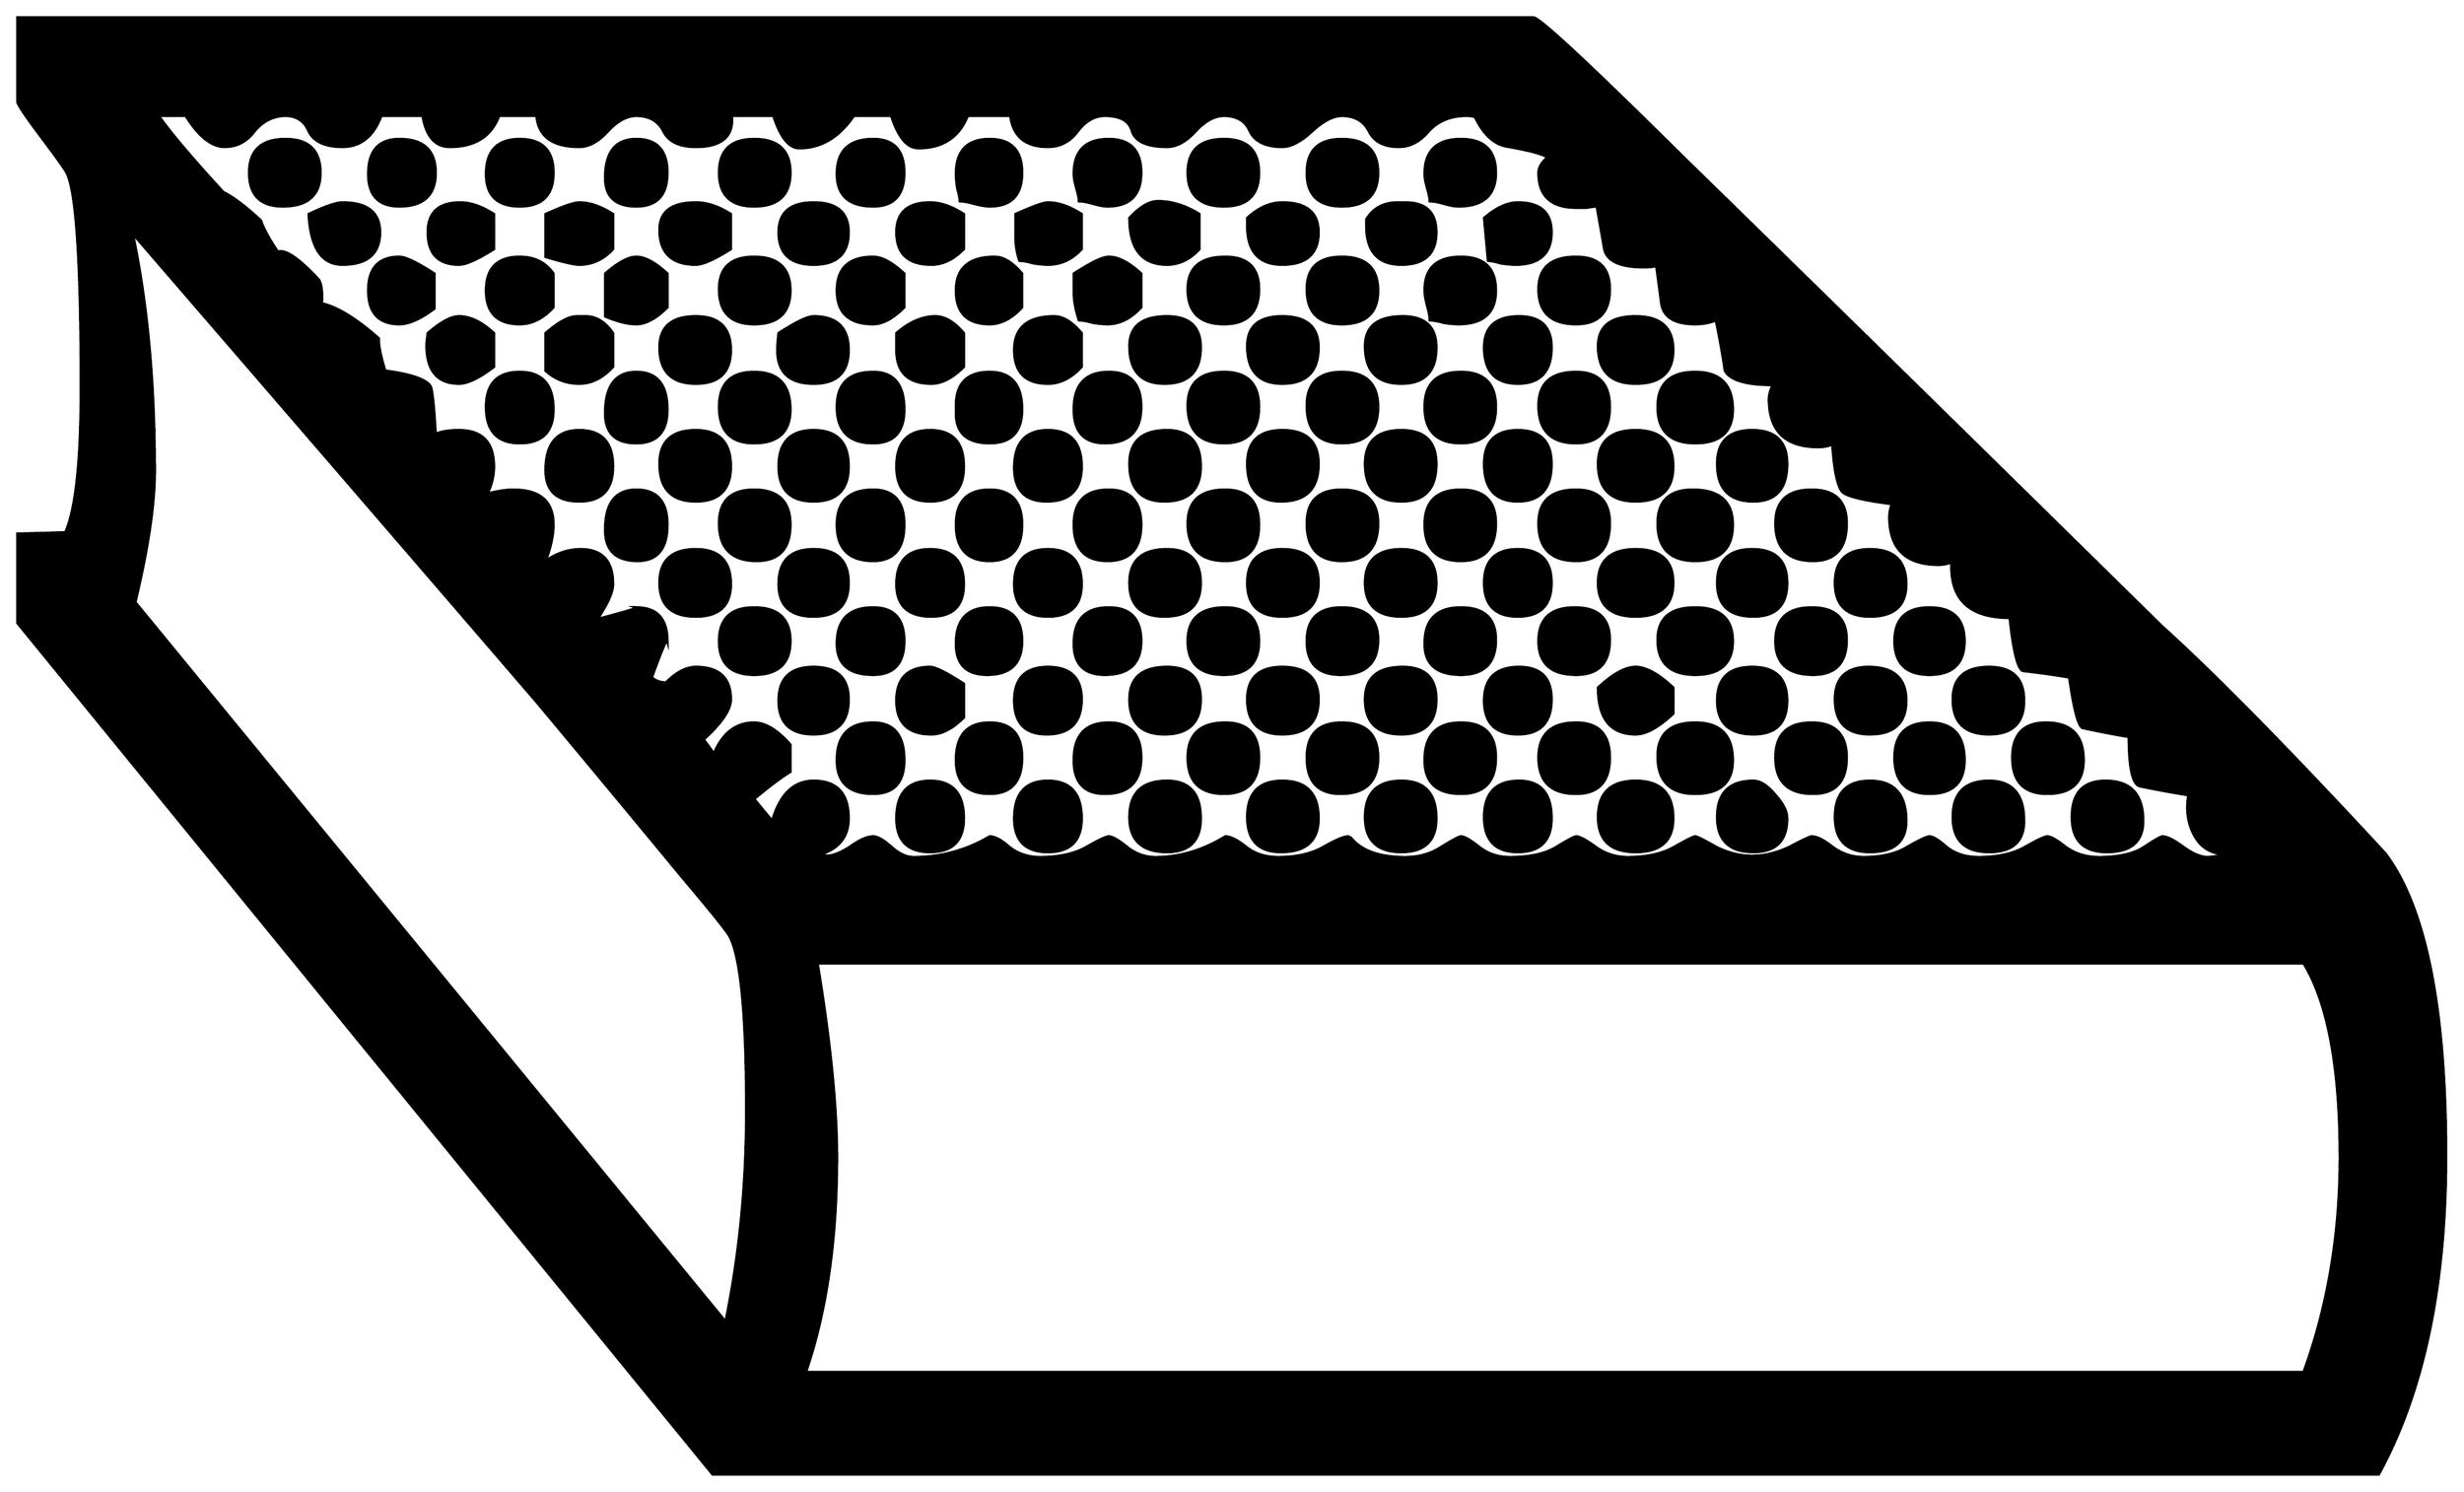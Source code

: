 


\begin{tikzpicture}[y=0.80pt, x=0.80pt, yscale=-1.0, xscale=1.0, inner sep=0pt, outer sep=0pt]
\begin{scope}[shift={(100.0,1870.0)},nonzero rule]
  \path[draw=.,fill=.,line width=1.600pt] (1958.0,-429.0) ..
    controls (1958.0,-328.333) and (1940.667,-246.333) ..
    (1906.0,-183.0) -- (619.0,-183.0) -- (82.0,-841.0) --
    (82.0,-910.0) -- (119.0,-911.0) .. controls (127.0,-929.0)
    and (131.0,-966.333) .. (131.0,-1023.0) .. controls
    (131.0,-1119.667) and (127.333,-1175.0) .. (120.0,-1189.0) ..
    controls (118.667,-1191.667) and (112.0,-1201.0) ..
    (100.0,-1217.0) .. controls (88.0,-1233.0) and
    (82.0,-1242.0) .. (82.0,-1244.0) -- (82.0,-1309.0) --
    (1253.0,-1309.0) .. controls (1257.667,-1309.0) and
    (1296.667,-1272.667) .. (1370.0,-1200.0) .. controls
    (1452.0,-1120.0) and (1574.667,-999.667) .. (1738.0,-839.0) ..
    controls (1779.333,-801.667) and (1837.0,-743.0) ..
    (1911.0,-663.0) .. controls (1942.333,-621.667) and
    (1958.0,-543.667) .. (1958.0,-429.0) -- cycle(1790.0,-662.0)
    .. controls (1778.0,-662.0) and (1769.333,-666.667) ..
    (1764.0,-676.0) .. controls (1758.667,-685.333) and
    (1757.0,-696.0) .. (1759.0,-708.0) .. controls
    (1746.333,-710.0) and (1733.667,-712.333) .. (1721.0,-715.0) ..
    controls (1715.667,-717.0) and (1713.0,-729.667) ..
    (1713.0,-753.0) .. controls (1701.0,-755.0) and
    (1689.0,-757.333) .. (1677.0,-760.0) .. controls
    (1673.667,-762.0) and (1670.333,-775.0) .. (1667.0,-799.0) ..
    controls (1655.0,-801.0) and (1643.0,-802.667) ..
    (1631.0,-804.0) .. controls (1627.0,-806.0) and
    (1623.667,-819.667) .. (1621.0,-845.0) .. controls
    (1589.667,-845.0) and (1574.667,-859.333) .. (1576.0,-888.0) ..
    controls (1572.667,-886.667) and (1569.333,-886.0) ..
    (1566.0,-886.0) .. controls (1540.667,-886.0) and
    (1528.0,-898.333) .. (1528.0,-923.0) .. controls
    (1528.0,-926.333) and (1528.667,-929.667) .. (1530.0,-933.0) ..
    controls (1508.667,-935.667) and (1496.0,-938.667) ..
    (1492.0,-942.0) .. controls (1488.0,-946.0) and
    (1485.333,-958.333) .. (1484.0,-979.0) .. controls
    (1480.667,-977.667) and (1477.0,-977.0) .. (1473.0,-977.0) ..
    controls (1447.667,-977.0) and (1435.0,-989.333) ..
    (1435.0,-1014.0) .. controls (1435.0,-1017.333) and
    (1436.0,-1021.0) .. (1438.0,-1025.0) .. controls
    (1417.333,-1025.0) and (1405.0,-1028.667) .. (1401.0,-1036.0) ..
    controls (1399.0,-1049.333) and (1396.667,-1062.333) ..
    (1394.0,-1075.0) .. controls (1389.333,-1073.0) and
    (1384.0,-1072.0) .. (1378.0,-1072.0) .. controls
    (1362.667,-1072.0) and (1354.0,-1077.0) .. (1352.0,-1087.0) ..
    controls (1350.667,-1097.0) and (1349.333,-1107.0) ..
    (1348.0,-1117.0) .. controls (1346.0,-1116.333) and
    (1342.667,-1116.0) .. (1338.0,-1116.0) .. controls
    (1320.667,-1116.0) and (1310.667,-1120.333) .. (1308.0,-1129.0) ..
    controls (1306.0,-1140.333) and (1304.0,-1151.667) ..
    (1302.0,-1163.0) .. controls (1300.667,-1163.0) and
    (1298.0,-1162.667) .. (1294.0,-1162.0) .. controls
    (1290.667,-1162.0) and (1288.0,-1162.0) .. (1286.0,-1162.0) ..
    controls (1266.667,-1162.0) and (1257.0,-1171.0) ..
    (1257.0,-1189.0) .. controls (1257.0,-1193.0) and
    (1259.333,-1197.0) .. (1264.0,-1201.0) .. controls
    (1259.333,-1203.667) and (1249.333,-1206.333) .. (1234.0,-1209.0) ..
    controls (1223.333,-1210.333) and (1214.667,-1218.0) ..
    (1208.0,-1232.0) .. controls (1206.667,-1232.667) and
    (1204.333,-1233.0) .. (1201.0,-1233.0) .. controls
    (1189.0,-1233.0) and (1179.333,-1229.0) .. (1172.0,-1221.0) ..
    controls (1165.333,-1213.0) and (1157.667,-1209.0) ..
    (1149.0,-1209.0) .. controls (1137.667,-1209.0) and
    (1130.0,-1213.0) .. (1126.0,-1221.0) .. controls
    (1122.0,-1229.0) and (1115.0,-1233.0) .. (1105.0,-1233.0) ..
    controls (1098.333,-1233.0) and (1090.667,-1229.0) ..
    (1082.0,-1221.0) .. controls (1073.333,-1213.0) and
    (1065.667,-1209.0) .. (1059.0,-1209.0) .. controls
    (1046.333,-1209.0) and (1038.0,-1213.0) .. (1034.0,-1221.0) ..
    controls (1030.667,-1229.0) and (1024.0,-1233.0) ..
    (1014.0,-1233.0) .. controls (1006.667,-1233.0) and
    (999.333,-1229.0) .. (992.0,-1221.0) .. controls
    (984.667,-1213.0) and (977.333,-1209.0) .. (970.0,-1209.0) ..
    controls (954.667,-1209.0) and (945.667,-1213.0) ..
    (943.0,-1221.0) .. controls (941.0,-1229.0) and
    (934.0,-1233.0) .. (922.0,-1233.0) .. controls
    (914.0,-1233.0) and (907.0,-1229.0) .. (901.0,-1221.0) ..
    controls (895.0,-1213.0) and (887.333,-1209.0) ..
    (878.0,-1209.0) .. controls (860.667,-1209.0) and
    (851.0,-1217.0) .. (849.0,-1233.0) -- (816.0,-1233.0) ..
    controls (809.333,-1216.333) and (796.667,-1208.0) ..
    (778.0,-1208.0) .. controls (769.333,-1208.0) and
    (762.333,-1216.333) .. (757.0,-1233.0) -- (728.0,-1233.0) ..
    controls (716.667,-1216.333) and (702.667,-1208.0) ..
    (686.0,-1208.0) .. controls (678.0,-1208.0) and
    (671.333,-1216.333) .. (666.0,-1233.0) -- (633.0,-1233.0) ..
    controls (633.667,-1232.333) and (634.0,-1231.333) ..
    (634.0,-1230.0) .. controls (634.0,-1216.0) and
    (624.667,-1209.0) .. (606.0,-1209.0) .. controls
    (593.333,-1209.0) and (585.0,-1213.0) .. (581.0,-1221.0) ..
    controls (577.0,-1229.0) and (570.0,-1233.0) ..
    (560.0,-1233.0) .. controls (552.667,-1233.0) and
    (545.333,-1229.0) .. (538.0,-1221.0) .. controls
    (530.667,-1213.0) and (523.333,-1209.0) .. (516.0,-1209.0) ..
    controls (495.333,-1209.0) and (484.333,-1217.0) ..
    (483.0,-1233.0) -- (454.0,-1233.0) .. controls
    (448.0,-1217.0) and (435.333,-1209.0) .. (416.0,-1209.0) ..
    controls (404.667,-1209.0) and (397.667,-1217.0) ..
    (395.0,-1233.0) -- (363.0,-1233.0) .. controls
    (357.0,-1217.0) and (347.0,-1209.0) .. (333.0,-1209.0) ..
    controls (319.667,-1209.0) and (311.0,-1213.0) ..
    (307.0,-1221.0) .. controls (303.667,-1229.0) and
    (297.667,-1233.0) .. (289.0,-1233.0) .. controls
    (279.667,-1233.0) and (271.667,-1229.0) .. (265.0,-1221.0) ..
    controls (259.0,-1213.0) and (251.333,-1209.0) ..
    (242.0,-1209.0) .. controls (232.0,-1209.0) and
    (222.0,-1217.0) .. (212.0,-1233.0) -- (191.0,-1233.0) ..
    controls (201.0,-1219.0) and (217.667,-1199.333) ..
    (241.0,-1174.0) .. controls (249.0,-1170.0) and
    (258.667,-1162.667) .. (270.0,-1152.0) .. controls
    (272.0,-1146.0) and (276.333,-1138.0) .. (283.0,-1128.0) ..
    controls (289.0,-1130.0) and (299.667,-1122.667) ..
    (315.0,-1106.0) .. controls (317.0,-1102.0) and
    (317.667,-1096.0) .. (317.0,-1088.0) .. controls
    (329.0,-1085.333) and (343.667,-1076.333) .. (361.0,-1061.0) ..
    controls (361.0,-1055.0) and (362.667,-1046.667) ..
    (366.0,-1036.0) .. controls (386.0,-1033.333) and
    (397.667,-1029.333) .. (401.0,-1024.0) .. controls
    (402.333,-1022.0) and (403.667,-1009.667) .. (405.0,-987.0) ..
    controls (409.0,-989.0) and (415.0,-990.0) .. (423.0,-990.0)
    .. controls (441.0,-990.0) and (450.0,-980.667) ..
    (450.0,-962.0) .. controls (450.0,-954.667) and (448.333,-947.667)
    .. (445.0,-941.0) .. controls (453.0,-943.0) and
    (459.667,-944.0) .. (465.0,-944.0) .. controls (485.667,-944.0)
    and (496.0,-935.0) .. (496.0,-917.0) .. controls
    (496.0,-909.0) and (494.0,-899.667) .. (490.0,-889.0) ..
    controls (498.667,-895.0) and (507.667,-898.0) .. (517.0,-898.0)
    .. controls (533.667,-898.0) and (542.0,-889.0) ..
    (542.0,-871.0) .. controls (542.0,-865.0) and (538.0,-856.0)
    .. (530.0,-844.0) .. controls (552.667,-850.0) and
    (562.667,-853.0) .. (560.0,-853.0) .. controls (576.0,-853.0)
    and (584.0,-844.333) .. (584.0,-827.0) .. controls
    (584.0,-830.333) and (580.0,-821.0) .. (572.0,-799.0) ..
    controls (574.667,-796.333) and (578.333,-795.0) .. (583.0,-795.0)
    .. controls (591.0,-803.0) and (598.667,-807.0) ..
    (606.0,-807.0) .. controls (624.0,-807.0) and (633.0,-798.667)
    .. (633.0,-782.0) .. controls (633.0,-774.0) and
    (626.0,-763.667) .. (612.0,-751.0) .. controls (614.0,-748.333)
    and (616.667,-744.667) .. (620.0,-740.0) .. controls
    (626.667,-756.0) and (637.0,-764.0) .. (651.0,-764.0) ..
    controls (659.667,-764.0) and (669.0,-758.333) .. (679.0,-747.0)
    -- (679.0,-726.0) .. controls (672.333,-722.0) and
    (663.0,-715.0) .. (651.0,-705.0) .. controls (651.0,-705.0)
    and (655.667,-699.333) .. (665.0,-688.0) .. controls
    (671.0,-708.667) and (681.667,-719.0) .. (697.0,-719.0) ..
    controls (715.0,-719.0) and (724.0,-709.333) .. (724.0,-690.0)
    .. controls (724.0,-676.0) and (716.667,-666.667) ..
    (702.0,-662.0) .. controls (703.333,-662.0) and (705.0,-661.667)
    .. (707.0,-661.0) .. controls (711.667,-661.0) and
    (717.667,-663.333) .. (725.0,-668.0) .. controls (732.333,-673.333)
    and (738.333,-676.0) .. (743.0,-676.0) .. controls
    (746.333,-676.0) and (751.0,-673.333) .. (757.0,-668.0) ..
    controls (763.0,-662.667) and (768.667,-660.0) .. (774.0,-660.0)
    .. controls (795.333,-660.0) and (815.0,-665.333) ..
    (833.0,-676.0) .. controls (837.0,-676.0) and (842.0,-673.333)
    .. (848.0,-668.0) .. controls (854.667,-662.667) and
    (862.667,-660.0) .. (872.0,-660.0) .. controls (886.667,-660.0)
    and (898.667,-662.667) .. (908.0,-668.0) .. controls
    (917.333,-673.333) and (923.0,-676.0) .. (925.0,-676.0) ..
    controls (927.667,-676.0) and (932.333,-673.333) .. (939.0,-668.0)
    .. controls (945.667,-662.667) and (953.0,-660.0) ..
    (961.0,-660.0) .. controls (979.667,-660.0) and (997.667,-665.333)
    .. (1015.0,-676.0) .. controls (1019.0,-676.0) and
    (1024.333,-673.333) .. (1031.0,-668.0) .. controls
    (1037.667,-662.667) and (1046.0,-660.0) .. (1056.0,-660.0) ..
    controls (1070.0,-660.0) and (1081.667,-662.667) ..
    (1091.0,-668.0) .. controls (1100.333,-673.333) and
    (1106.667,-676.0) .. (1110.0,-676.0) -- (1112.0,-675.0) ..
    controls (1120.0,-665.0) and (1134.0,-660.0) ..
    (1154.0,-660.0) .. controls (1164.667,-660.0) and
    (1174.0,-662.667) .. (1182.0,-668.0) .. controls
    (1190.667,-673.333) and (1195.667,-676.0) .. (1197.0,-676.0) ..
    controls (1199.667,-676.0) and (1204.333,-673.333) ..
    (1211.0,-668.0) .. controls (1217.667,-662.667) and
    (1225.667,-660.0) .. (1235.0,-660.0) .. controls
    (1250.333,-660.0) and (1262.333,-662.667) .. (1271.0,-668.0) ..
    controls (1279.667,-673.333) and (1284.667,-676.0) ..
    (1286.0,-676.0) .. controls (1288.667,-676.0) and
    (1293.667,-673.333) .. (1301.0,-668.0) .. controls
    (1308.333,-662.667) and (1316.667,-660.0) .. (1326.0,-660.0) ..
    controls (1340.667,-660.0) and (1352.667,-662.667) ..
    (1362.0,-668.0) .. controls (1371.333,-673.333) and
    (1376.667,-676.0) .. (1378.0,-676.0) .. controls
    (1379.333,-676.0) and (1384.667,-673.333) .. (1394.0,-668.0) ..
    controls (1403.333,-663.333) and (1412.667,-661.0) ..
    (1422.0,-661.0) .. controls (1431.333,-661.0) and
    (1441.0,-663.333) .. (1451.0,-668.0) .. controls
    (1461.0,-673.333) and (1466.667,-676.0) .. (1468.0,-676.0) ..
    controls (1472.0,-676.0) and (1477.333,-673.333) ..
    (1484.0,-668.0) .. controls (1491.333,-662.667) and
    (1499.333,-660.0) .. (1508.0,-660.0) .. controls
    (1522.0,-660.0) and (1533.333,-662.667) .. (1542.0,-668.0) ..
    controls (1551.333,-673.333) and (1557.0,-676.0) ..
    (1559.0,-676.0) .. controls (1561.667,-676.0) and
    (1566.0,-673.333) .. (1572.0,-668.0) .. controls
    (1578.667,-662.667) and (1587.0,-660.0) .. (1597.0,-660.0) ..
    controls (1611.667,-660.0) and (1623.667,-662.667) ..
    (1633.0,-668.0) .. controls (1642.333,-673.333) and
    (1648.0,-676.0) .. (1650.0,-676.0) .. controls
    (1652.667,-676.0) and (1657.333,-673.333) .. (1664.0,-668.0) ..
    controls (1671.333,-662.667) and (1680.0,-660.0) ..
    (1690.0,-660.0) .. controls (1705.333,-660.0) and
    (1717.0,-662.667) .. (1725.0,-668.0) .. controls
    (1733.0,-673.333) and (1737.667,-676.0) .. (1739.0,-676.0) ..
    controls (1742.333,-676.0) and (1747.667,-673.333) ..
    (1755.0,-668.0) .. controls (1762.333,-662.667) and
    (1768.667,-660.0) .. (1774.0,-660.0) .. controls
    (1775.333,-660.0) and (1780.667,-660.667) .. (1790.0,-662.0) --
    cycle(1876.0,-428.0) .. controls (1876.0,-497.333) and
    (1866.667,-547.333) .. (1848.0,-578.0) -- (700.0,-578.0) ..
    controls (710.0,-517.333) and (715.0,-467.333) .. (715.0,-428.0)
    .. controls (715.0,-364.0) and (707.0,-308.667) ..
    (691.0,-262.0) -- (1848.0,-262.0) .. controls
    (1866.667,-313.333) and (1876.0,-368.667) .. (1876.0,-428.0) --
    cycle(645.0,-464.0) .. controls (645.0,-538.0) and
    (640.667,-583.0) .. (632.0,-599.0) .. controls (629.333,-603.667)
    and (617.0,-619.0) .. (595.0,-645.0) .. controls
    (570.333,-675.0) and (533.0,-720.0) .. (483.0,-780.0) ..
    controls (413.667,-860.667) and (309.667,-981.333) ..
    (171.0,-1142.0) .. controls (182.333,-1088.667) and
    (188.0,-1027.333) .. (188.0,-958.0) .. controls (188.0,-932.667)
    and (183.0,-899.0) .. (173.0,-857.0) -- (629.0,-301.0) ..
    controls (639.667,-353.0) and (645.0,-407.333) .. (645.0,-464.0)
    -- cycle(1724.0,-688.0) .. controls (1724.0,-672.0) and
    (1714.667,-664.0) .. (1696.0,-664.0) .. controls
    (1678.0,-664.0) and (1669.0,-673.0) .. (1669.0,-691.0) ..
    controls (1669.0,-709.667) and (1677.667,-719.0) ..
    (1695.0,-719.0) .. controls (1714.333,-719.0) and
    (1724.0,-708.667) .. (1724.0,-688.0) -- cycle(1678.0,-735.0)
    .. controls (1678.0,-717.667) and (1668.667,-709.0) ..
    (1650.0,-709.0) .. controls (1632.0,-709.0) and
    (1623.0,-718.333) .. (1623.0,-737.0) .. controls
    (1623.0,-755.0) and (1631.667,-764.0) .. (1649.0,-764.0) ..
    controls (1668.333,-764.0) and (1678.0,-754.333) ..
    (1678.0,-735.0) -- cycle(1586.0,-827.0) .. controls
    (1586.0,-809.667) and (1577.0,-801.0) .. (1559.0,-801.0) ..
    controls (1541.0,-801.0) and (1532.0,-809.667) ..
    (1532.0,-827.0) .. controls (1532.0,-844.333) and
    (1541.0,-853.0) .. (1559.0,-853.0) .. controls
    (1577.0,-853.0) and (1586.0,-844.333) .. (1586.0,-827.0) --
    cycle(1224.0,-1189.0) .. controls (1224.0,-1171.667) and
    (1214.333,-1163.0) .. (1195.0,-1163.0) .. controls
    (1192.333,-1163.0) and (1188.667,-1163.667) .. (1184.0,-1165.0) ..
    controls (1179.333,-1166.333) and (1175.667,-1167.0) ..
    (1173.0,-1167.0) .. controls (1173.0,-1169.0) and
    (1172.333,-1172.333) .. (1171.0,-1177.0) .. controls
    (1169.667,-1181.667) and (1169.0,-1185.333) .. (1169.0,-1188.0) ..
    controls (1169.0,-1206.0) and (1178.333,-1215.0) ..
    (1197.0,-1215.0) .. controls (1215.0,-1215.0) and
    (1224.0,-1206.333) .. (1224.0,-1189.0) --
    cycle(1407.0,-1006.0) .. controls (1407.0,-988.667) and
    (1397.333,-980.0) .. (1378.0,-980.0) .. controls
    (1358.667,-980.0) and (1349.0,-989.333) .. (1349.0,-1008.0) ..
    controls (1349.0,-1026.0) and (1358.667,-1035.0) ..
    (1378.0,-1035.0) .. controls (1397.333,-1035.0) and
    (1407.0,-1025.333) .. (1407.0,-1006.0) -- cycle(1541.0,-871.0)
    .. controls (1541.0,-854.333) and (1531.667,-846.0) ..
    (1513.0,-846.0) .. controls (1495.0,-846.0) and
    (1486.0,-854.667) .. (1486.0,-872.0) .. controls
    (1486.0,-889.333) and (1495.0,-898.0) .. (1513.0,-898.0) ..
    controls (1531.667,-898.0) and (1541.0,-889.0) ..
    (1541.0,-871.0) -- cycle(1632.0,-781.0) .. controls
    (1632.0,-763.667) and (1623.0,-755.0) .. (1605.0,-755.0) ..
    controls (1586.333,-755.0) and (1577.0,-764.0) ..
    (1577.0,-782.0) .. controls (1577.0,-798.667) and
    (1586.333,-807.0) .. (1605.0,-807.0) .. controls
    (1623.0,-807.0) and (1632.0,-798.333) .. (1632.0,-781.0) --
    cycle(1449.0,-964.0) .. controls (1449.0,-944.667) and
    (1440.333,-935.0) .. (1423.0,-935.0) .. controls
    (1404.333,-935.0) and (1395.0,-944.667) .. (1395.0,-964.0) ..
    controls (1395.0,-981.333) and (1404.0,-990.0) ..
    (1422.0,-990.0) .. controls (1440.0,-990.0) and
    (1449.0,-981.333) .. (1449.0,-964.0) -- cycle(1361.0,-1052.0)
    .. controls (1361.0,-1034.667) and (1351.333,-1026.0) ..
    (1332.0,-1026.0) .. controls (1312.667,-1026.0) and
    (1303.0,-1035.667) .. (1303.0,-1055.0) .. controls
    (1303.0,-1070.333) and (1312.667,-1078.0) .. (1332.0,-1078.0) ..
    controls (1351.333,-1078.0) and (1361.0,-1069.333) ..
    (1361.0,-1052.0) -- cycle(1495.0,-918.0) .. controls
    (1495.0,-898.667) and (1486.333,-889.0) .. (1469.0,-889.0) ..
    controls (1449.667,-889.0) and (1440.0,-898.667) ..
    (1440.0,-918.0) .. controls (1440.0,-935.333) and
    (1449.333,-944.0) .. (1468.0,-944.0) .. controls
    (1486.0,-944.0) and (1495.0,-935.333) .. (1495.0,-918.0) --
    cycle(1267.0,-1143.0) .. controls (1267.0,-1126.333) and
    (1257.667,-1118.0) .. (1239.0,-1118.0) .. controls
    (1236.333,-1118.0) and (1232.667,-1118.333) .. (1228.0,-1119.0) ..
    controls (1223.333,-1120.333) and (1220.0,-1121.0) ..
    (1218.0,-1121.0) .. controls (1217.333,-1128.333) and
    (1216.333,-1139.333) .. (1215.0,-1154.0) .. controls
    (1224.333,-1162.0) and (1233.0,-1166.0) .. (1241.0,-1166.0) ..
    controls (1258.333,-1166.0) and (1267.0,-1158.333) ..
    (1267.0,-1143.0) -- cycle(1312.0,-1099.0) .. controls
    (1312.0,-1081.0) and (1303.333,-1072.0) .. (1286.0,-1072.0) ..
    controls (1266.667,-1072.0) and (1257.0,-1081.0) ..
    (1257.0,-1099.0) .. controls (1257.0,-1115.667) and
    (1266.667,-1124.0) .. (1286.0,-1124.0) .. controls
    (1303.333,-1124.0) and (1312.0,-1115.667) .. (1312.0,-1099.0) --
    cycle(1632.0,-688.0) .. controls (1632.0,-672.0) and
    (1623.0,-664.0) .. (1605.0,-664.0) .. controls
    (1586.333,-664.0) and (1577.0,-673.0) .. (1577.0,-691.0) ..
    controls (1577.0,-709.667) and (1586.333,-719.0) ..
    (1605.0,-719.0) .. controls (1623.0,-719.0) and
    (1632.0,-708.667) .. (1632.0,-688.0) -- cycle(1586.0,-735.0)
    .. controls (1586.0,-717.667) and (1577.0,-709.0) ..
    (1559.0,-709.0) .. controls (1541.0,-709.0) and
    (1532.0,-718.333) .. (1532.0,-737.0) .. controls
    (1532.0,-755.0) and (1541.0,-764.0) .. (1559.0,-764.0) ..
    controls (1577.0,-764.0) and (1586.0,-754.333) ..
    (1586.0,-735.0) -- cycle(1133.0,-1189.0) .. controls
    (1133.0,-1171.667) and (1123.667,-1163.0) .. (1105.0,-1163.0) ..
    controls (1087.0,-1163.0) and (1078.0,-1171.667) ..
    (1078.0,-1189.0) .. controls (1078.0,-1206.333) and
    (1087.0,-1215.0) .. (1105.0,-1215.0) .. controls
    (1123.667,-1215.0) and (1133.0,-1206.333) .. (1133.0,-1189.0) --
    cycle(1224.0,-1098.0) .. controls (1224.0,-1080.667) and
    (1214.333,-1072.0) .. (1195.0,-1072.0) .. controls
    (1192.333,-1072.0) and (1188.667,-1072.333) .. (1184.0,-1073.0) ..
    controls (1179.333,-1074.333) and (1175.667,-1075.0) ..
    (1173.0,-1075.0) .. controls (1173.0,-1077.667) and
    (1172.333,-1081.333) .. (1171.0,-1086.0) .. controls
    (1169.667,-1091.333) and (1169.0,-1095.333) .. (1169.0,-1098.0) ..
    controls (1169.0,-1115.333) and (1178.333,-1124.0) ..
    (1197.0,-1124.0) .. controls (1215.0,-1124.0) and
    (1224.0,-1115.333) .. (1224.0,-1098.0) -- cycle(1361.0,-962.0)
    .. controls (1361.0,-944.0) and (1351.333,-935.0) ..
    (1332.0,-935.0) .. controls (1312.667,-935.0) and
    (1303.0,-944.667) .. (1303.0,-964.0) .. controls
    (1303.0,-981.333) and (1312.667,-990.0) .. (1332.0,-990.0) ..
    controls (1351.333,-990.0) and (1361.0,-980.667) ..
    (1361.0,-962.0) -- cycle(1407.0,-917.0) .. controls
    (1407.0,-898.333) and (1397.333,-889.0) .. (1378.0,-889.0) ..
    controls (1358.667,-889.0) and (1349.0,-898.667) ..
    (1349.0,-918.0) .. controls (1349.0,-935.333) and
    (1358.0,-944.0) .. (1376.0,-944.0) .. controls
    (1396.667,-944.0) and (1407.0,-935.0) .. (1407.0,-917.0) --
    cycle(1495.0,-828.0) .. controls (1495.0,-810.0) and
    (1486.333,-801.0) .. (1469.0,-801.0) .. controls
    (1449.667,-801.0) and (1440.0,-809.667) .. (1440.0,-827.0) ..
    controls (1440.0,-844.333) and (1449.333,-853.0) ..
    (1468.0,-853.0) .. controls (1486.0,-853.0) and
    (1495.0,-844.667) .. (1495.0,-828.0) -- cycle(1541.0,-781.0)
    .. controls (1541.0,-763.667) and (1531.667,-755.0) ..
    (1513.0,-755.0) .. controls (1495.0,-755.0) and
    (1486.0,-764.0) .. (1486.0,-782.0) .. controls
    (1486.0,-798.667) and (1494.667,-807.0) .. (1512.0,-807.0) ..
    controls (1531.333,-807.0) and (1541.0,-798.333) ..
    (1541.0,-781.0) -- cycle(1449.0,-872.0) .. controls
    (1449.0,-854.667) and (1440.333,-846.0) .. (1423.0,-846.0) ..
    controls (1404.333,-846.0) and (1395.0,-854.667) ..
    (1395.0,-872.0) .. controls (1395.0,-889.333) and
    (1404.0,-898.0) .. (1422.0,-898.0) .. controls
    (1440.0,-898.0) and (1449.0,-889.333) .. (1449.0,-872.0) --
    cycle(1178.0,-1143.0) .. controls (1178.0,-1126.333) and
    (1169.0,-1118.0) .. (1151.0,-1118.0) .. controls
    (1133.0,-1118.0) and (1124.0,-1128.0) .. (1124.0,-1148.0) --
    (1124.0,-1153.0) .. controls (1129.333,-1161.667) and
    (1137.333,-1166.0) .. (1148.0,-1166.0) -- (1154.0,-1166.0) ..
    controls (1170.0,-1166.0) and (1178.0,-1158.333) ..
    (1178.0,-1143.0) -- cycle(1267.0,-1054.0) .. controls
    (1267.0,-1035.333) and (1258.333,-1026.0) .. (1241.0,-1026.0) ..
    controls (1223.667,-1026.0) and (1215.0,-1035.333) ..
    (1215.0,-1054.0) .. controls (1215.0,-1070.0) and
    (1224.0,-1078.0) .. (1242.0,-1078.0) .. controls
    (1258.667,-1078.0) and (1267.0,-1070.0) .. (1267.0,-1054.0) --
    cycle(1312.0,-1008.0) .. controls (1312.0,-989.333) and
    (1303.333,-980.0) .. (1286.0,-980.0) .. controls
    (1266.667,-980.0) and (1257.0,-989.667) .. (1257.0,-1009.0) ..
    controls (1257.0,-1026.333) and (1266.667,-1035.0) ..
    (1286.0,-1035.0) .. controls (1303.333,-1035.0) and
    (1312.0,-1026.0) .. (1312.0,-1008.0) -- cycle(1407.0,-827.0)
    .. controls (1407.0,-809.667) and (1397.333,-801.0) ..
    (1378.0,-801.0) .. controls (1358.667,-801.0) and
    (1349.0,-810.0) .. (1349.0,-828.0) .. controls
    (1349.0,-844.667) and (1358.667,-853.0) .. (1378.0,-853.0) ..
    controls (1397.333,-853.0) and (1407.0,-844.333) ..
    (1407.0,-827.0) -- cycle(1541.0,-688.0) .. controls
    (1541.0,-672.0) and (1531.667,-664.0) .. (1513.0,-664.0) ..
    controls (1495.0,-664.0) and (1486.0,-673.0) ..
    (1486.0,-691.0) .. controls (1486.0,-709.667) and
    (1495.0,-719.0) .. (1513.0,-719.0) .. controls
    (1531.667,-719.0) and (1541.0,-708.667) .. (1541.0,-688.0) --
    cycle(1224.0,-1008.0) .. controls (1224.0,-989.333) and
    (1215.0,-980.0) .. (1197.0,-980.0) .. controls
    (1178.333,-980.0) and (1169.0,-989.333) .. (1169.0,-1008.0) ..
    controls (1169.0,-1026.0) and (1178.333,-1035.0) ..
    (1197.0,-1035.0) .. controls (1215.0,-1035.0) and
    (1224.0,-1026.0) .. (1224.0,-1008.0) -- cycle(1361.0,-872.0)
    .. controls (1361.0,-854.667) and (1351.333,-846.0) ..
    (1332.0,-846.0) .. controls (1312.667,-846.0) and
    (1303.0,-854.667) .. (1303.0,-872.0) .. controls
    (1303.0,-889.333) and (1312.667,-898.0) .. (1332.0,-898.0) ..
    controls (1351.333,-898.0) and (1361.0,-889.333) ..
    (1361.0,-872.0) -- cycle(1495.0,-737.0) .. controls
    (1495.0,-718.333) and (1486.333,-709.0) .. (1469.0,-709.0) ..
    controls (1449.667,-709.0) and (1440.0,-718.333) ..
    (1440.0,-737.0) .. controls (1440.0,-755.0) and
    (1449.333,-764.0) .. (1468.0,-764.0) .. controls
    (1486.0,-764.0) and (1495.0,-755.0) .. (1495.0,-737.0) --
    cycle(1133.0,-1098.0) .. controls (1133.0,-1080.667) and
    (1123.667,-1072.0) .. (1105.0,-1072.0) .. controls
    (1087.0,-1072.0) and (1078.0,-1081.0) .. (1078.0,-1099.0) ..
    controls (1078.0,-1115.667) and (1087.0,-1124.0) ..
    (1105.0,-1124.0) .. controls (1123.667,-1124.0) and
    (1133.0,-1115.333) .. (1133.0,-1098.0) -- cycle(1267.0,-964.0)
    .. controls (1267.0,-944.667) and (1258.333,-935.0) ..
    (1241.0,-935.0) .. controls (1223.667,-935.0) and
    (1215.0,-944.667) .. (1215.0,-964.0) .. controls
    (1215.0,-981.333) and (1223.667,-990.0) .. (1241.0,-990.0) ..
    controls (1258.333,-990.0) and (1267.0,-981.333) ..
    (1267.0,-964.0) -- cycle(1449.0,-781.0) .. controls
    (1449.0,-763.667) and (1440.333,-755.0) .. (1423.0,-755.0) ..
    controls (1404.333,-755.0) and (1395.0,-763.667) ..
    (1395.0,-781.0) .. controls (1395.0,-798.333) and
    (1404.0,-807.0) .. (1422.0,-807.0) .. controls
    (1440.0,-807.0) and (1449.0,-798.333) .. (1449.0,-781.0) --
    cycle(1041.0,-1189.0) .. controls (1041.0,-1171.667) and
    (1032.0,-1163.0) .. (1014.0,-1163.0) .. controls
    (995.333,-1163.0) and (986.0,-1171.667) .. (986.0,-1189.0) ..
    controls (986.0,-1206.333) and (995.333,-1215.0) ..
    (1014.0,-1215.0) .. controls (1032.0,-1215.0) and
    (1041.0,-1206.333) .. (1041.0,-1189.0) --
    cycle(1178.0,-1054.0) .. controls (1178.0,-1035.333) and
    (1169.0,-1026.0) .. (1151.0,-1026.0) .. controls
    (1132.333,-1026.0) and (1123.0,-1035.667) .. (1123.0,-1055.0) ..
    controls (1123.0,-1070.333) and (1132.667,-1078.0) ..
    (1152.0,-1078.0) .. controls (1169.333,-1078.0) and
    (1178.0,-1070.0) .. (1178.0,-1054.0) --
    cycle(1087.0,-1143.0) .. controls (1087.0,-1126.333) and
    (1077.667,-1118.0) .. (1059.0,-1118.0) .. controls
    (1041.0,-1118.0) and (1032.0,-1128.0) .. (1032.0,-1148.0) --
    (1032.0,-1154.0) .. controls (1040.667,-1162.0) and
    (1049.667,-1166.0) .. (1059.0,-1166.0) .. controls
    (1077.667,-1166.0) and (1087.0,-1158.333) .. (1087.0,-1143.0) --
    cycle(1312.0,-918.0) .. controls (1312.0,-898.667) and
    (1303.333,-889.0) .. (1286.0,-889.0) .. controls
    (1266.667,-889.0) and (1257.0,-898.667) .. (1257.0,-918.0) ..
    controls (1257.0,-935.333) and (1266.667,-944.0) ..
    (1286.0,-944.0) .. controls (1303.333,-944.0) and
    (1312.0,-935.333) .. (1312.0,-918.0) -- cycle(1407.0,-735.0)
    .. controls (1407.0,-717.667) and (1397.333,-709.0) ..
    (1378.0,-709.0) .. controls (1358.667,-709.0) and
    (1349.0,-718.667) .. (1349.0,-738.0) .. controls
    (1349.0,-755.333) and (1358.667,-764.0) .. (1378.0,-764.0) ..
    controls (1397.333,-764.0) and (1407.0,-754.333) ..
    (1407.0,-735.0) -- cycle(1449.0,-690.0) .. controls
    (1449.0,-672.667) and (1440.333,-664.0) .. (1423.0,-664.0) ..
    controls (1404.333,-664.0) and (1395.0,-673.0) ..
    (1395.0,-691.0) .. controls (1395.0,-709.667) and
    (1404.333,-719.0) .. (1423.0,-719.0) .. controls
    (1428.333,-719.0) and (1434.0,-715.333) .. (1440.0,-708.0) ..
    controls (1446.0,-701.333) and (1449.0,-695.333) ..
    (1449.0,-690.0) -- cycle(950.0,-1189.0) .. controls
    (950.0,-1171.667) and (941.333,-1163.0) .. (924.0,-1163.0) ..
    controls (921.333,-1163.0) and (917.667,-1163.667) ..
    (913.0,-1165.0) .. controls (908.333,-1166.333) and
    (904.667,-1167.0) .. (902.0,-1167.0) .. controls
    (902.0,-1169.0) and (901.333,-1172.333) .. (900.0,-1177.0) ..
    controls (898.667,-1181.667) and (898.0,-1185.333) ..
    (898.0,-1188.0) .. controls (898.0,-1206.0) and
    (907.0,-1215.0) .. (925.0,-1215.0) .. controls
    (941.667,-1215.0) and (950.0,-1206.333) .. (950.0,-1189.0) --
    cycle(1133.0,-1008.0) .. controls (1133.0,-989.333) and
    (1123.667,-980.0) .. (1105.0,-980.0) .. controls
    (1087.0,-980.0) and (1078.0,-989.667) .. (1078.0,-1009.0) ..
    controls (1078.0,-1026.333) and (1087.0,-1035.0) ..
    (1105.0,-1035.0) .. controls (1123.667,-1035.0) and
    (1133.0,-1026.0) .. (1133.0,-1008.0) -- cycle(1178.0,-964.0)
    .. controls (1178.0,-944.667) and (1169.0,-935.0) ..
    (1151.0,-935.0) .. controls (1132.333,-935.0) and
    (1123.0,-944.667) .. (1123.0,-964.0) .. controls
    (1123.0,-981.333) and (1132.333,-990.0) .. (1151.0,-990.0) ..
    controls (1169.0,-990.0) and (1178.0,-981.333) ..
    (1178.0,-964.0) -- cycle(1224.0,-918.0) .. controls
    (1224.0,-898.667) and (1215.0,-889.0) .. (1197.0,-889.0) ..
    controls (1178.333,-889.0) and (1169.0,-898.333) ..
    (1169.0,-917.0) .. controls (1169.0,-935.0) and
    (1178.333,-944.0) .. (1197.0,-944.0) .. controls
    (1215.0,-944.0) and (1224.0,-935.333) .. (1224.0,-918.0) --
    cycle(1267.0,-872.0) .. controls (1267.0,-854.667) and
    (1258.333,-846.0) .. (1241.0,-846.0) .. controls
    (1223.667,-846.0) and (1215.0,-854.667) .. (1215.0,-872.0) ..
    controls (1215.0,-889.333) and (1223.667,-898.0) ..
    (1241.0,-898.0) .. controls (1258.333,-898.0) and
    (1267.0,-889.333) .. (1267.0,-872.0) -- cycle(1361.0,-771.0)
    .. controls (1349.667,-760.333) and (1340.0,-755.0) ..
    (1332.0,-755.0) .. controls (1312.667,-755.0) and
    (1303.0,-767.0) .. (1303.0,-791.0) .. controls
    (1314.333,-801.667) and (1324.0,-807.0) .. (1332.0,-807.0) ..
    controls (1340.0,-807.0) and (1349.667,-801.667) ..
    (1361.0,-791.0) -- (1361.0,-771.0) -- cycle(1041.0,-1099.0)
    .. controls (1041.0,-1081.0) and (1032.0,-1072.0) ..
    (1014.0,-1072.0) .. controls (995.333,-1072.0) and
    (986.0,-1081.0) .. (986.0,-1099.0) .. controls
    (986.0,-1115.667) and (995.667,-1124.0) .. (1015.0,-1124.0) ..
    controls (1032.333,-1124.0) and (1041.0,-1115.667) ..
    (1041.0,-1099.0) -- cycle(1087.0,-1054.0) .. controls
    (1087.0,-1035.333) and (1077.667,-1026.0) .. (1059.0,-1026.0) ..
    controls (1041.0,-1026.0) and (1032.0,-1035.667) ..
    (1032.0,-1055.0) .. controls (1032.0,-1070.333) and
    (1041.0,-1078.0) .. (1059.0,-1078.0) .. controls
    (1077.667,-1078.0) and (1087.0,-1070.0) .. (1087.0,-1054.0) --
    cycle(1312.0,-828.0) .. controls (1312.0,-810.0) and
    (1303.333,-801.0) .. (1286.0,-801.0) .. controls
    (1266.667,-801.0) and (1257.0,-809.667) .. (1257.0,-827.0) ..
    controls (1257.0,-844.333) and (1266.333,-853.0) ..
    (1285.0,-853.0) .. controls (1303.0,-853.0) and
    (1312.0,-844.667) .. (1312.0,-828.0) -- cycle(995.0,-1130.0)
    .. controls (987.667,-1122.0) and (979.333,-1118.0) ..
    (970.0,-1118.0) .. controls (950.667,-1118.0) and
    (941.0,-1130.0) .. (941.0,-1154.0) .. controls
    (949.0,-1162.667) and (956.333,-1167.0) .. (963.0,-1167.0) ..
    controls (973.667,-1167.0) and (984.333,-1163.667) ..
    (995.0,-1157.0) -- (995.0,-1130.0) -- cycle(1224.0,-828.0)
    .. controls (1224.0,-810.0) and (1215.0,-801.0) ..
    (1197.0,-801.0) .. controls (1178.333,-801.0) and
    (1169.0,-809.0) .. (1169.0,-825.0) .. controls
    (1169.0,-843.667) and (1178.333,-853.0) .. (1197.0,-853.0) ..
    controls (1215.0,-853.0) and (1224.0,-844.667) ..
    (1224.0,-828.0) -- cycle(1361.0,-690.0) .. controls
    (1361.0,-672.667) and (1351.333,-664.0) .. (1332.0,-664.0) ..
    controls (1312.667,-664.0) and (1303.0,-673.0) ..
    (1303.0,-691.0) .. controls (1303.0,-709.667) and
    (1312.667,-719.0) .. (1332.0,-719.0) .. controls
    (1351.333,-719.0) and (1361.0,-709.333) .. (1361.0,-690.0) --
    cycle(1178.0,-872.0) .. controls (1178.0,-854.667) and
    (1169.0,-846.0) .. (1151.0,-846.0) .. controls
    (1132.333,-846.0) and (1123.0,-854.667) .. (1123.0,-872.0) ..
    controls (1123.0,-889.333) and (1132.333,-898.0) ..
    (1151.0,-898.0) .. controls (1169.0,-898.0) and
    (1178.0,-889.333) .. (1178.0,-872.0) -- cycle(950.0,-1085.0)
    .. controls (942.0,-1076.333) and (933.333,-1072.0) ..
    (924.0,-1072.0) .. controls (921.333,-1072.0) and
    (917.667,-1072.333) .. (913.0,-1073.0) .. controls
    (908.333,-1074.333) and (904.667,-1075.0) .. (902.0,-1075.0) ..
    controls (899.333,-1083.0) and (898.0,-1090.333) ..
    (898.0,-1097.0) -- (898.0,-1111.0) .. controls
    (911.333,-1119.667) and (920.333,-1124.0) .. (925.0,-1124.0) ..
    controls (932.333,-1124.0) and (940.667,-1119.667) ..
    (950.0,-1111.0) -- (950.0,-1085.0) -- cycle(1087.0,-964.0)
    .. controls (1087.0,-944.667) and (1077.333,-935.0) ..
    (1058.0,-935.0) .. controls (1040.667,-935.0) and
    (1032.0,-944.667) .. (1032.0,-964.0) .. controls
    (1032.0,-981.333) and (1041.0,-990.0) .. (1059.0,-990.0) ..
    controls (1077.667,-990.0) and (1087.0,-981.333) ..
    (1087.0,-964.0) -- cycle(1133.0,-918.0) .. controls
    (1133.0,-898.667) and (1123.667,-889.0) .. (1105.0,-889.0) ..
    controls (1087.0,-889.0) and (1078.0,-898.667) ..
    (1078.0,-918.0) .. controls (1078.0,-935.333) and
    (1087.0,-944.0) .. (1105.0,-944.0) .. controls
    (1123.667,-944.0) and (1133.0,-935.333) .. (1133.0,-918.0) --
    cycle(1267.0,-782.0) .. controls (1267.0,-764.0) and
    (1258.333,-755.0) .. (1241.0,-755.0) .. controls
    (1223.667,-755.0) and (1215.0,-763.667) .. (1215.0,-781.0) ..
    controls (1215.0,-798.333) and (1224.0,-807.0) ..
    (1242.0,-807.0) .. controls (1258.667,-807.0) and
    (1267.0,-798.667) .. (1267.0,-782.0) -- cycle(858.0,-1189.0)
    .. controls (858.0,-1171.667) and (849.667,-1163.0) ..
    (833.0,-1163.0) .. controls (830.333,-1163.0) and
    (826.333,-1163.667) .. (821.0,-1165.0) .. controls
    (816.333,-1166.333) and (812.667,-1167.0) .. (810.0,-1167.0) ..
    controls (810.0,-1169.0) and (809.333,-1172.333) ..
    (808.0,-1177.0) .. controls (807.333,-1181.667) and
    (807.0,-1185.333) .. (807.0,-1188.0) .. controls
    (807.0,-1206.0) and (815.667,-1215.0) .. (833.0,-1215.0) ..
    controls (849.667,-1215.0) and (858.0,-1206.333) ..
    (858.0,-1189.0) -- cycle(1041.0,-1008.0) .. controls
    (1041.0,-989.333) and (1032.0,-980.0) .. (1014.0,-980.0) ..
    controls (995.333,-980.0) and (986.0,-989.667) ..
    (986.0,-1009.0) .. controls (986.0,-1026.333) and
    (995.333,-1035.0) .. (1014.0,-1035.0) .. controls
    (1032.0,-1035.0) and (1041.0,-1026.0) .. (1041.0,-1008.0) --
    cycle(1312.0,-737.0) .. controls (1312.0,-718.333) and
    (1303.333,-709.0) .. (1286.0,-709.0) .. controls
    (1266.667,-709.0) and (1257.0,-718.333) .. (1257.0,-737.0) ..
    controls (1257.0,-755.0) and (1266.667,-764.0) ..
    (1286.0,-764.0) .. controls (1303.333,-764.0) and
    (1312.0,-755.0) .. (1312.0,-737.0) -- cycle(904.0,-1130.0)
    .. controls (896.667,-1122.0) and (888.0,-1118.0) ..
    (878.0,-1118.0) .. controls (875.333,-1118.0) and
    (871.667,-1118.333) .. (867.0,-1119.0) .. controls
    (862.333,-1120.333) and (858.667,-1121.0) .. (856.0,-1121.0) ..
    controls (854.0,-1127.0) and (853.0,-1133.0) ..
    (853.0,-1139.0) -- (853.0,-1157.0) .. controls
    (866.333,-1163.0) and (874.667,-1166.0) .. (878.0,-1166.0) ..
    controls (886.0,-1166.0) and (894.667,-1163.0) ..
    (904.0,-1157.0) -- (904.0,-1130.0) -- cycle(996.0,-1054.0)
    .. controls (996.0,-1035.333) and (986.667,-1026.0) ..
    (968.0,-1026.0) .. controls (950.0,-1026.0) and
    (941.0,-1035.667) .. (941.0,-1055.0) .. controls
    (941.0,-1070.333) and (950.667,-1078.0) .. (970.0,-1078.0) ..
    controls (987.333,-1078.0) and (996.0,-1070.0) ..
    (996.0,-1054.0) -- cycle(1224.0,-737.0) .. controls
    (1224.0,-718.333) and (1215.0,-709.0) .. (1197.0,-709.0) ..
    controls (1178.333,-709.0) and (1169.0,-717.667) ..
    (1169.0,-735.0) .. controls (1169.0,-754.333) and
    (1178.333,-764.0) .. (1197.0,-764.0) .. controls
    (1215.0,-764.0) and (1224.0,-755.0) .. (1224.0,-737.0) --
    cycle(1133.0,-828.0) .. controls (1133.0,-810.0) and
    (1123.333,-801.0) .. (1104.0,-801.0) .. controls
    (1086.667,-801.0) and (1078.0,-809.667) .. (1078.0,-827.0) ..
    controls (1078.0,-844.333) and (1087.0,-853.0) ..
    (1105.0,-853.0) .. controls (1123.667,-853.0) and
    (1133.0,-844.667) .. (1133.0,-828.0) -- cycle(1267.0,-690.0)
    .. controls (1267.0,-672.667) and (1258.333,-664.0) ..
    (1241.0,-664.0) .. controls (1223.667,-664.0) and
    (1215.0,-673.0) .. (1215.0,-691.0) .. controls
    (1215.0,-709.667) and (1224.0,-719.0) .. (1242.0,-719.0) ..
    controls (1258.667,-719.0) and (1267.0,-709.333) ..
    (1267.0,-690.0) -- cycle(950.0,-1008.0) .. controls
    (950.0,-989.333) and (940.667,-980.0) .. (922.0,-980.0) ..
    controls (906.0,-980.0) and (898.0,-988.667) ..
    (898.0,-1006.0) .. controls (898.0,-1025.333) and
    (907.0,-1035.0) .. (925.0,-1035.0) .. controls
    (941.667,-1035.0) and (950.0,-1026.0) .. (950.0,-1008.0) --
    cycle(1087.0,-872.0) .. controls (1087.0,-854.667) and
    (1077.667,-846.0) .. (1059.0,-846.0) .. controls
    (1041.0,-846.0) and (1032.0,-854.667) .. (1032.0,-872.0) ..
    controls (1032.0,-889.333) and (1041.0,-898.0) ..
    (1059.0,-898.0) .. controls (1077.667,-898.0) and
    (1087.0,-889.333) .. (1087.0,-872.0) -- cycle(1178.0,-782.0)
    .. controls (1178.0,-764.0) and (1169.0,-755.0) ..
    (1151.0,-755.0) .. controls (1132.333,-755.0) and
    (1123.0,-764.0) .. (1123.0,-782.0) .. controls
    (1123.0,-798.667) and (1132.667,-807.0) .. (1152.0,-807.0) ..
    controls (1169.333,-807.0) and (1178.0,-798.667) ..
    (1178.0,-782.0) -- cycle(996.0,-962.0) .. controls
    (996.0,-944.0) and (986.667,-935.0) .. (968.0,-935.0) ..
    controls (950.0,-935.0) and (941.0,-944.667) .. (941.0,-964.0)
    .. controls (941.0,-981.333) and (950.667,-990.0) ..
    (970.0,-990.0) .. controls (987.333,-990.0) and (996.0,-980.667)
    .. (996.0,-962.0) -- cycle(858.0,-1085.0) .. controls
    (850.0,-1076.333) and (841.667,-1072.0) .. (833.0,-1072.0) ..
    controls (815.667,-1072.0) and (807.0,-1080.667) ..
    (807.0,-1098.0) .. controls (807.0,-1115.333) and
    (817.0,-1124.0) .. (837.0,-1124.0) .. controls
    (843.667,-1124.0) and (850.667,-1119.667) .. (858.0,-1111.0) --
    (858.0,-1085.0) -- cycle(767.0,-1189.0) .. controls
    (767.0,-1171.667) and (759.0,-1163.0) .. (743.0,-1163.0) ..
    controls (724.333,-1163.0) and (715.0,-1171.333) ..
    (715.0,-1188.0) .. controls (715.0,-1206.0) and
    (724.333,-1215.0) .. (743.0,-1215.0) .. controls
    (759.0,-1215.0) and (767.0,-1206.333) .. (767.0,-1189.0) --
    cycle(904.0,-1039.0) .. controls (896.0,-1030.333) and
    (887.333,-1026.0) .. (878.0,-1026.0) .. controls
    (860.667,-1026.0) and (852.0,-1034.667) .. (852.0,-1052.0) ..
    controls (852.0,-1069.333) and (862.333,-1078.0) ..
    (883.0,-1078.0) .. controls (889.667,-1078.0) and
    (896.667,-1073.667) .. (904.0,-1065.0) -- (904.0,-1039.0) --
    cycle(1041.0,-917.0) .. controls (1041.0,-898.333) and
    (1032.333,-889.0) .. (1015.0,-889.0) .. controls
    (995.667,-889.0) and (986.0,-898.667) .. (986.0,-918.0) ..
    controls (986.0,-935.333) and (995.667,-944.0) ..
    (1015.0,-944.0) .. controls (1032.333,-944.0) and
    (1041.0,-935.0) .. (1041.0,-917.0) -- cycle(813.0,-1130.0)
    .. controls (805.0,-1122.0) and (796.667,-1118.0) ..
    (788.0,-1118.0) .. controls (770.0,-1118.0) and
    (761.0,-1126.333) .. (761.0,-1143.0) .. controls
    (761.0,-1158.333) and (769.667,-1166.0) .. (787.0,-1166.0) ..
    controls (795.0,-1166.0) and (803.667,-1163.0) ..
    (813.0,-1157.0) -- (813.0,-1130.0) -- cycle(1133.0,-737.0)
    .. controls (1133.0,-718.333) and (1123.333,-709.0) ..
    (1104.0,-709.0) .. controls (1086.667,-709.0) and
    (1078.0,-718.333) .. (1078.0,-737.0) .. controls
    (1078.0,-755.0) and (1087.0,-764.0) .. (1105.0,-764.0) ..
    controls (1123.667,-764.0) and (1133.0,-755.0) ..
    (1133.0,-737.0) -- cycle(1178.0,-690.0) .. controls
    (1178.0,-672.667) and (1169.0,-664.0) .. (1151.0,-664.0) ..
    controls (1132.333,-664.0) and (1123.0,-673.0) ..
    (1123.0,-691.0) .. controls (1123.0,-709.667) and
    (1132.333,-719.0) .. (1151.0,-719.0) .. controls
    (1169.0,-719.0) and (1178.0,-709.333) .. (1178.0,-690.0) --
    cycle(679.0,-1189.0) .. controls (679.0,-1171.667) and
    (669.667,-1163.0) .. (651.0,-1163.0) .. controls
    (633.0,-1163.0) and (624.0,-1171.667) .. (624.0,-1189.0) ..
    controls (624.0,-1206.333) and (633.0,-1215.0) ..
    (651.0,-1215.0) .. controls (669.667,-1215.0) and
    (679.0,-1206.333) .. (679.0,-1189.0) -- cycle(904.0,-962.0) ..
    controls (904.0,-944.0) and (895.0,-935.0) .. (877.0,-935.0)
    .. controls (860.333,-935.0) and (852.0,-943.667) ..
    (852.0,-961.0) .. controls (852.0,-980.333) and (860.667,-990.0)
    .. (878.0,-990.0) .. controls (895.333,-990.0) and
    (904.0,-980.667) .. (904.0,-962.0) -- cycle(950.0,-917.0) ..
    controls (950.0,-898.333) and (941.333,-889.0) .. (924.0,-889.0)
    .. controls (906.667,-889.0) and (898.0,-898.333) ..
    (898.0,-917.0) .. controls (898.0,-935.0) and (907.0,-944.0)
    .. (925.0,-944.0) .. controls (941.667,-944.0) and
    (950.0,-935.0) .. (950.0,-917.0) -- cycle(996.0,-872.0) ..
    controls (996.0,-854.667) and (986.667,-846.0) .. (968.0,-846.0)
    .. controls (950.0,-846.0) and (941.0,-854.667) ..
    (941.0,-872.0) .. controls (941.0,-889.333) and (950.667,-898.0)
    .. (970.0,-898.0) .. controls (987.333,-898.0) and
    (996.0,-889.333) .. (996.0,-872.0) -- cycle(1041.0,-827.0) ..
    controls (1041.0,-809.667) and (1032.0,-801.0) ..
    (1014.0,-801.0) .. controls (995.333,-801.0) and
    (986.0,-809.667) .. (986.0,-827.0) .. controls (986.0,-844.333)
    and (995.667,-853.0) .. (1015.0,-853.0) .. controls
    (1032.333,-853.0) and (1041.0,-844.333) .. (1041.0,-827.0) --
    cycle(1087.0,-782.0) .. controls (1087.0,-764.0) and
    (1077.667,-755.0) .. (1059.0,-755.0) .. controls
    (1041.0,-755.0) and (1032.0,-764.0) .. (1032.0,-782.0) ..
    controls (1032.0,-798.667) and (1041.0,-807.0) ..
    (1059.0,-807.0) .. controls (1077.667,-807.0) and
    (1087.0,-798.667) .. (1087.0,-782.0) -- cycle(858.0,-1006.0)
    .. controls (858.0,-988.667) and (849.667,-980.0) ..
    (833.0,-980.0) .. controls (815.667,-980.0) and (807.0,-987.667)
    .. (807.0,-1003.0) -- (807.0,-1009.0) .. controls
    (807.0,-1026.333) and (815.667,-1035.0) .. (833.0,-1035.0) ..
    controls (849.667,-1035.0) and (858.0,-1025.333) ..
    (858.0,-1006.0) -- cycle(724.0,-1143.0) .. controls
    (724.0,-1126.333) and (715.0,-1118.0) .. (697.0,-1118.0) ..
    controls (679.0,-1118.0) and (670.0,-1126.333) ..
    (670.0,-1143.0) .. controls (670.0,-1158.333) and
    (679.0,-1166.0) .. (697.0,-1166.0) .. controls
    (715.0,-1166.0) and (724.0,-1158.333) .. (724.0,-1143.0) --
    cycle(767.0,-1085.0) .. controls (758.333,-1076.333) and
    (750.333,-1072.0) .. (743.0,-1072.0) .. controls
    (724.333,-1072.0) and (715.0,-1080.667) .. (715.0,-1098.0) ..
    controls (715.0,-1115.333) and (724.333,-1124.0) ..
    (743.0,-1124.0) .. controls (749.667,-1124.0) and
    (757.667,-1119.667) .. (767.0,-1111.0) -- (767.0,-1085.0) --
    cycle(813.0,-1039.0) .. controls (804.333,-1030.333) and
    (796.0,-1026.0) .. (788.0,-1026.0) .. controls
    (770.0,-1026.0) and (761.0,-1034.667) .. (761.0,-1052.0) --
    (761.0,-1065.0) .. controls (771.0,-1073.667) and
    (781.0,-1078.0) .. (791.0,-1078.0) .. controls
    (798.333,-1078.0) and (805.667,-1073.667) .. (813.0,-1065.0) --
    (813.0,-1039.0) -- cycle(950.0,-827.0) .. controls
    (950.0,-809.667) and (940.667,-801.0) .. (922.0,-801.0) ..
    controls (906.0,-801.0) and (898.0,-809.0) .. (898.0,-825.0)
    .. controls (898.0,-843.667) and (907.0,-853.0) ..
    (925.0,-853.0) .. controls (941.667,-853.0) and (950.0,-844.333)
    .. (950.0,-827.0) -- cycle(1087.0,-690.0) .. controls
    (1087.0,-672.667) and (1077.333,-664.0) .. (1058.0,-664.0) ..
    controls (1040.667,-664.0) and (1032.0,-673.0) ..
    (1032.0,-691.0) .. controls (1032.0,-709.667) and
    (1041.0,-719.0) .. (1059.0,-719.0) .. controls
    (1077.667,-719.0) and (1087.0,-709.333) .. (1087.0,-690.0) --
    cycle(904.0,-871.0) .. controls (904.0,-854.333) and
    (895.333,-846.0) .. (878.0,-846.0) .. controls (860.667,-846.0)
    and (852.0,-854.333) .. (852.0,-871.0) .. controls
    (852.0,-889.0) and (860.667,-898.0) .. (878.0,-898.0) ..
    controls (895.333,-898.0) and (904.0,-889.0) .. (904.0,-871.0)
    -- cycle(1041.0,-737.0) .. controls (1041.0,-718.333) and
    (1032.0,-709.0) .. (1014.0,-709.0) .. controls
    (995.333,-709.0) and (986.0,-718.333) .. (986.0,-737.0) ..
    controls (986.0,-755.0) and (995.667,-764.0) ..
    (1015.0,-764.0) .. controls (1032.333,-764.0) and
    (1041.0,-755.0) .. (1041.0,-737.0) -- cycle(679.0,-1098.0)
    .. controls (679.0,-1080.667) and (669.667,-1072.0) ..
    (651.0,-1072.0) .. controls (633.0,-1072.0) and
    (624.0,-1081.0) .. (624.0,-1099.0) .. controls
    (624.0,-1115.667) and (633.0,-1124.0) .. (651.0,-1124.0) ..
    controls (669.667,-1124.0) and (679.0,-1115.333) ..
    (679.0,-1098.0) -- cycle(813.0,-962.0) .. controls
    (813.0,-944.0) and (804.333,-935.0) .. (787.0,-935.0) ..
    controls (769.667,-935.0) and (761.0,-944.0) .. (761.0,-962.0)
    .. controls (761.0,-980.667) and (769.667,-990.0) ..
    (787.0,-990.0) .. controls (804.333,-990.0) and (813.0,-980.667)
    .. (813.0,-962.0) -- cycle(996.0,-782.0) .. controls
    (996.0,-764.0) and (986.667,-755.0) .. (968.0,-755.0) ..
    controls (950.0,-755.0) and (941.0,-764.0) .. (941.0,-782.0)
    .. controls (941.0,-798.667) and (950.667,-807.0) ..
    (970.0,-807.0) .. controls (987.333,-807.0) and (996.0,-798.667)
    .. (996.0,-782.0) -- cycle(584.0,-1189.0) .. controls
    (584.0,-1171.667) and (576.0,-1163.0) .. (560.0,-1163.0) ..
    controls (544.0,-1163.0) and (536.0,-1170.333) ..
    (536.0,-1185.0) .. controls (536.0,-1205.0) and
    (544.0,-1215.0) .. (560.0,-1215.0) .. controls
    (576.0,-1215.0) and (584.0,-1206.333) .. (584.0,-1189.0) --
    cycle(858.0,-917.0) .. controls (858.0,-898.333) and
    (849.667,-889.0) .. (833.0,-889.0) .. controls (815.667,-889.0)
    and (807.0,-898.333) .. (807.0,-917.0) .. controls
    (807.0,-935.0) and (815.667,-944.0) .. (833.0,-944.0) ..
    controls (849.667,-944.0) and (858.0,-935.0) .. (858.0,-917.0)
    -- cycle(724.0,-1052.0) .. controls (724.0,-1034.667) and
    (715.0,-1026.0) .. (697.0,-1026.0) .. controls
    (678.333,-1026.0) and (669.0,-1034.667) .. (669.0,-1052.0) ..
    controls (669.0,-1055.333) and (669.333,-1059.667) ..
    (670.0,-1065.0) .. controls (683.333,-1073.667) and
    (692.333,-1078.0) .. (697.0,-1078.0) .. controls
    (715.0,-1078.0) and (724.0,-1069.333) .. (724.0,-1052.0) --
    cycle(767.0,-1006.0) .. controls (767.0,-988.667) and
    (759.0,-980.0) .. (743.0,-980.0) .. controls (724.333,-980.0)
    and (715.0,-989.333) .. (715.0,-1008.0) .. controls
    (715.0,-1026.0) and (724.333,-1035.0) .. (743.0,-1035.0) ..
    controls (759.0,-1035.0) and (767.0,-1025.333) ..
    (767.0,-1006.0) -- cycle(633.0,-1130.0) .. controls
    (620.333,-1122.0) and (611.333,-1118.0) .. (606.0,-1118.0) ..
    controls (587.333,-1118.0) and (578.0,-1127.0) ..
    (578.0,-1145.0) .. controls (578.0,-1159.0) and
    (587.333,-1166.0) .. (606.0,-1166.0) .. controls
    (614.667,-1166.0) and (623.667,-1163.0) .. (633.0,-1157.0) --
    (633.0,-1130.0) -- cycle(950.0,-737.0) .. controls
    (950.0,-718.333) and (940.667,-709.0) .. (922.0,-709.0) ..
    controls (906.0,-709.0) and (898.0,-717.667) .. (898.0,-735.0)
    .. controls (898.0,-754.333) and (907.0,-764.0) ..
    (925.0,-764.0) .. controls (941.667,-764.0) and (950.0,-755.0)
    .. (950.0,-737.0) -- cycle(996.0,-690.0) .. controls
    (996.0,-672.667) and (987.333,-664.0) .. (970.0,-664.0) ..
    controls (950.667,-664.0) and (941.0,-673.0) .. (941.0,-691.0)
    .. controls (941.0,-709.667) and (950.667,-719.0) ..
    (970.0,-719.0) .. controls (987.333,-719.0) and (996.0,-709.333)
    .. (996.0,-690.0) -- cycle(724.0,-962.0) .. controls
    (724.0,-944.0) and (715.0,-935.0) .. (697.0,-935.0) ..
    controls (679.0,-935.0) and (670.0,-944.0) .. (670.0,-962.0)
    .. controls (670.0,-980.667) and (679.0,-990.0) ..
    (697.0,-990.0) .. controls (715.0,-990.0) and (724.0,-980.667)
    .. (724.0,-962.0) -- cycle(858.0,-827.0) .. controls
    (858.0,-809.667) and (849.0,-801.0) .. (831.0,-801.0) ..
    controls (815.0,-801.0) and (807.0,-809.0) .. (807.0,-825.0)
    .. controls (807.0,-843.667) and (815.667,-853.0) ..
    (833.0,-853.0) .. controls (849.667,-853.0) and (858.0,-844.333)
    .. (858.0,-827.0) -- cycle(496.0,-1189.0) .. controls
    (496.0,-1171.667) and (487.333,-1163.0) .. (470.0,-1163.0) ..
    controls (452.667,-1163.0) and (444.0,-1171.333) ..
    (444.0,-1188.0) .. controls (444.0,-1206.0) and
    (452.667,-1215.0) .. (470.0,-1215.0) .. controls
    (487.333,-1215.0) and (496.0,-1206.333) .. (496.0,-1189.0) --
    cycle(679.0,-1006.0) .. controls (679.0,-988.667) and
    (669.667,-980.0) .. (651.0,-980.0) .. controls (633.0,-980.0)
    and (624.0,-989.333) .. (624.0,-1008.0) .. controls
    (624.0,-1026.0) and (633.0,-1035.0) .. (651.0,-1035.0) ..
    controls (669.667,-1035.0) and (679.0,-1025.333) ..
    (679.0,-1006.0) -- cycle(813.0,-871.0) .. controls
    (813.0,-854.333) and (804.667,-846.0) .. (788.0,-846.0) ..
    controls (770.0,-846.0) and (761.0,-854.333) .. (761.0,-871.0)
    .. controls (761.0,-889.0) and (769.667,-898.0) ..
    (787.0,-898.0) .. controls (804.333,-898.0) and (813.0,-889.0)
    .. (813.0,-871.0) -- cycle(904.0,-782.0) .. controls
    (904.0,-764.0) and (895.0,-755.0) .. (877.0,-755.0) ..
    controls (860.333,-755.0) and (852.0,-763.667) .. (852.0,-781.0)
    .. controls (852.0,-798.333) and (860.667,-807.0) ..
    (878.0,-807.0) .. controls (895.333,-807.0) and (904.0,-798.667)
    .. (904.0,-782.0) -- cycle(542.0,-1130.0) .. controls
    (534.667,-1122.0) and (526.0,-1118.0) .. (516.0,-1118.0) ..
    controls (512.0,-1118.0) and (503.333,-1120.0) ..
    (490.0,-1124.0) -- (490.0,-1157.0) .. controls
    (503.333,-1163.0) and (512.0,-1166.0) .. (516.0,-1166.0) ..
    controls (524.0,-1166.0) and (532.667,-1163.0) ..
    (542.0,-1157.0) -- (542.0,-1130.0) -- cycle(584.0,-1085.0)
    .. controls (575.333,-1076.333) and (567.333,-1072.0) ..
    (560.0,-1072.0) .. controls (553.333,-1072.0) and
    (545.333,-1074.0) .. (536.0,-1078.0) -- (536.0,-1111.0) ..
    controls (546.0,-1119.667) and (554.0,-1124.0) ..
    (560.0,-1124.0) .. controls (566.667,-1124.0) and
    (574.667,-1119.667) .. (584.0,-1111.0) -- (584.0,-1085.0) --
    cycle(633.0,-1052.0) .. controls (633.0,-1034.667) and
    (624.0,-1026.0) .. (606.0,-1026.0) .. controls
    (587.333,-1026.0) and (578.0,-1035.333) .. (578.0,-1054.0) ..
    controls (578.0,-1070.0) and (587.333,-1078.0) ..
    (606.0,-1078.0) .. controls (624.0,-1078.0) and
    (633.0,-1069.333) .. (633.0,-1052.0) -- cycle(767.0,-917.0) ..
    controls (767.0,-898.333) and (759.0,-889.0) .. (743.0,-889.0)
    .. controls (724.333,-889.0) and (715.0,-898.333) ..
    (715.0,-917.0) .. controls (715.0,-935.0) and (724.333,-944.0)
    .. (743.0,-944.0) .. controls (759.0,-944.0) and
    (767.0,-935.0) .. (767.0,-917.0) -- cycle(904.0,-690.0) ..
    controls (904.0,-672.667) and (895.333,-664.0) .. (878.0,-664.0)
    .. controls (860.667,-664.0) and (852.0,-672.667) ..
    (852.0,-690.0) .. controls (852.0,-709.333) and (860.667,-719.0)
    .. (878.0,-719.0) .. controls (895.333,-719.0) and
    (904.0,-709.333) .. (904.0,-690.0) -- cycle(724.0,-872.0) ..
    controls (724.0,-854.667) and (715.0,-846.0) .. (697.0,-846.0)
    .. controls (679.0,-846.0) and (670.0,-854.333) ..
    (670.0,-871.0) .. controls (670.0,-889.0) and (679.0,-898.0)
    .. (697.0,-898.0) .. controls (715.0,-898.0) and
    (724.0,-889.333) .. (724.0,-872.0) -- cycle(858.0,-737.0) ..
    controls (858.0,-718.333) and (849.667,-709.0) .. (833.0,-709.0)
    .. controls (815.667,-709.0) and (807.0,-717.667) ..
    (807.0,-735.0) .. controls (807.0,-754.333) and (815.667,-764.0)
    .. (833.0,-764.0) .. controls (849.667,-764.0) and
    (858.0,-755.0) .. (858.0,-737.0) -- cycle(405.0,-1189.0) ..
    controls (405.0,-1171.667) and (395.667,-1163.0) ..
    (377.0,-1163.0) .. controls (361.0,-1163.0) and
    (353.0,-1171.333) .. (353.0,-1188.0) .. controls
    (353.0,-1206.0) and (361.0,-1215.0) .. (377.0,-1215.0) ..
    controls (395.667,-1215.0) and (405.0,-1206.333) ..
    (405.0,-1189.0) -- cycle(496.0,-1085.0) .. controls
    (488.0,-1076.333) and (479.333,-1072.0) .. (470.0,-1072.0) ..
    controls (452.667,-1072.0) and (444.0,-1080.667) ..
    (444.0,-1098.0) .. controls (444.0,-1115.333) and
    (452.667,-1124.0) .. (470.0,-1124.0) .. controls
    (481.333,-1124.0) and (490.0,-1119.667) .. (496.0,-1111.0) --
    (496.0,-1085.0) -- cycle(542.0,-1039.0) .. controls
    (534.0,-1030.333) and (525.333,-1026.0) .. (516.0,-1026.0) ..
    controls (506.0,-1026.0) and (497.333,-1029.333) ..
    (490.0,-1036.0) -- (490.0,-1065.0) .. controls
    (500.0,-1073.667) and (508.0,-1078.0) .. (514.0,-1078.0) --
    (521.0,-1078.0) .. controls (529.0,-1078.0) and
    (536.0,-1073.667) .. (542.0,-1065.0) -- (542.0,-1039.0) --
    cycle(633.0,-962.0) .. controls (633.0,-944.0) and
    (624.0,-935.0) .. (606.0,-935.0) .. controls (587.333,-935.0)
    and (578.0,-944.667) .. (578.0,-964.0) .. controls
    (578.0,-981.333) and (587.333,-990.0) .. (606.0,-990.0) ..
    controls (624.0,-990.0) and (633.0,-980.667) .. (633.0,-962.0)
    -- cycle(679.0,-917.0) .. controls (679.0,-898.333) and
    (670.333,-889.0) .. (653.0,-889.0) .. controls (633.667,-889.0)
    and (624.0,-898.667) .. (624.0,-918.0) .. controls
    (624.0,-935.333) and (633.0,-944.0) .. (651.0,-944.0) ..
    controls (669.667,-944.0) and (679.0,-935.0) .. (679.0,-917.0)
    -- cycle(767.0,-827.0) .. controls (767.0,-809.667) and
    (759.0,-801.0) .. (743.0,-801.0) .. controls (724.333,-801.0)
    and (715.0,-809.0) .. (715.0,-825.0) .. controls
    (715.0,-843.667) and (724.333,-853.0) .. (743.0,-853.0) ..
    controls (759.0,-853.0) and (767.0,-844.333) .. (767.0,-827.0)
    -- cycle(813.0,-768.0) .. controls (804.333,-759.333) and
    (796.0,-755.0) .. (788.0,-755.0) .. controls (770.0,-755.0)
    and (761.0,-763.667) .. (761.0,-781.0) .. controls
    (761.0,-798.333) and (769.667,-807.0) .. (787.0,-807.0) ..
    controls (791.0,-807.0) and (799.667,-802.667) .. (813.0,-794.0)
    -- (813.0,-768.0) -- cycle(584.0,-1006.0) .. controls
    (584.0,-988.667) and (576.0,-980.0) .. (560.0,-980.0) ..
    controls (544.0,-980.0) and (536.0,-987.667) ..
    (536.0,-1003.0) .. controls (536.0,-1024.333) and
    (544.0,-1035.0) .. (560.0,-1035.0) .. controls
    (576.0,-1035.0) and (584.0,-1025.333) .. (584.0,-1006.0) --
    cycle(450.0,-1130.0) .. controls (437.333,-1122.0) and
    (428.333,-1118.0) .. (423.0,-1118.0) .. controls
    (407.0,-1118.0) and (399.0,-1126.333) .. (399.0,-1143.0) ..
    controls (399.0,-1158.333) and (407.333,-1166.0) ..
    (424.0,-1166.0) .. controls (432.0,-1166.0) and
    (440.667,-1163.0) .. (450.0,-1157.0) -- (450.0,-1130.0) --
    cycle(542.0,-962.0) .. controls (542.0,-944.0) and
    (533.333,-935.0) .. (516.0,-935.0) .. controls (498.667,-935.0)
    and (490.0,-943.0) .. (490.0,-959.0) .. controls
    (490.0,-979.667) and (498.667,-990.0) .. (516.0,-990.0) ..
    controls (533.333,-990.0) and (542.0,-980.667) .. (542.0,-962.0)
    -- cycle(679.0,-827.0) .. controls (679.0,-809.667) and
    (669.667,-801.0) .. (651.0,-801.0) .. controls (633.0,-801.0)
    and (624.0,-809.667) .. (624.0,-827.0) .. controls
    (624.0,-844.333) and (633.0,-853.0) .. (651.0,-853.0) ..
    controls (669.667,-853.0) and (679.0,-844.333) .. (679.0,-827.0)
    -- cycle(813.0,-690.0) .. controls (813.0,-672.667) and
    (804.333,-664.0) .. (787.0,-664.0) .. controls (769.667,-664.0)
    and (761.0,-672.667) .. (761.0,-690.0) .. controls
    (761.0,-709.333) and (769.667,-719.0) .. (787.0,-719.0) ..
    controls (804.333,-719.0) and (813.0,-709.333) .. (813.0,-690.0)
    -- cycle(724.0,-782.0) .. controls (724.0,-764.0) and
    (715.0,-755.0) .. (697.0,-755.0) .. controls (679.0,-755.0)
    and (670.0,-763.667) .. (670.0,-781.0) .. controls
    (670.0,-798.333) and (679.0,-807.0) .. (697.0,-807.0) ..
    controls (715.0,-807.0) and (724.0,-798.667) .. (724.0,-782.0)
    -- cycle(316.0,-1189.0) .. controls (316.0,-1171.667) and
    (306.333,-1163.0) .. (287.0,-1163.0) .. controls
    (269.667,-1163.0) and (261.0,-1171.667) .. (261.0,-1189.0) ..
    controls (261.0,-1206.333) and (270.333,-1215.0) ..
    (289.0,-1215.0) .. controls (307.0,-1215.0) and
    (316.0,-1206.333) .. (316.0,-1189.0) -- cycle(496.0,-1006.0)
    .. controls (496.0,-988.667) and (487.333,-980.0) ..
    (470.0,-980.0) .. controls (452.667,-980.0) and (444.0,-989.333)
    .. (444.0,-1008.0) .. controls (444.0,-1026.0) and
    (452.667,-1035.0) .. (470.0,-1035.0) .. controls
    (487.333,-1035.0) and (496.0,-1025.333) .. (496.0,-1006.0) --
    cycle(633.0,-871.0) .. controls (633.0,-854.333) and
    (624.0,-846.0) .. (606.0,-846.0) .. controls (587.333,-846.0)
    and (578.0,-854.667) .. (578.0,-872.0) .. controls
    (578.0,-889.333) and (587.333,-898.0) .. (606.0,-898.0) ..
    controls (624.0,-898.0) and (633.0,-889.0) .. (633.0,-871.0)
    -- cycle(767.0,-735.0) .. controls (767.0,-717.667) and
    (759.0,-709.0) .. (743.0,-709.0) .. controls (724.333,-709.0)
    and (715.0,-717.667) .. (715.0,-735.0) .. controls
    (715.0,-754.333) and (724.333,-764.0) .. (743.0,-764.0) ..
    controls (759.0,-764.0) and (767.0,-754.333) .. (767.0,-735.0)
    -- cycle(362.0,-1143.0) .. controls (362.0,-1126.333) and
    (352.333,-1118.0) .. (333.0,-1118.0) .. controls
    (317.0,-1118.0) and (308.333,-1131.0) .. (307.0,-1157.0) ..
    controls (319.667,-1163.0) and (328.333,-1166.0) ..
    (333.0,-1166.0) .. controls (352.333,-1166.0) and
    (362.0,-1158.333) .. (362.0,-1143.0) -- cycle(404.0,-1084.0)
    .. controls (393.333,-1076.0) and (384.333,-1072.0) ..
    (377.0,-1072.0) .. controls (361.0,-1072.0) and
    (353.0,-1080.667) .. (353.0,-1098.0) .. controls
    (353.0,-1115.333) and (361.0,-1124.0) .. (377.0,-1124.0) ..
    controls (381.667,-1124.0) and (390.667,-1119.667) ..
    (404.0,-1111.0) -- (404.0,-1084.0) -- cycle(584.0,-917.0) ..
    controls (584.0,-898.333) and (576.333,-889.0) .. (561.0,-889.0)
    .. controls (544.333,-889.0) and (536.0,-897.0) ..
    (536.0,-913.0) .. controls (536.0,-933.667) and (544.0,-944.0)
    .. (560.0,-944.0) .. controls (576.0,-944.0) and
    (584.0,-935.0) .. (584.0,-917.0) -- cycle(450.0,-1039.0) ..
    controls (438.667,-1030.333) and (429.667,-1026.0) ..
    (423.0,-1026.0) .. controls (406.333,-1026.0) and
    (398.0,-1036.0) .. (398.0,-1056.0) .. controls
    (398.0,-1057.333) and (398.333,-1060.333) .. (399.0,-1065.0) ..
    controls (409.0,-1073.667) and (417.0,-1078.0) ..
    (423.0,-1078.0) .. controls (431.667,-1078.0) and
    (440.667,-1073.667) .. (450.0,-1065.0) -- (450.0,-1039.0) --
    cycle;
\end{scope}

\end{tikzpicture}

